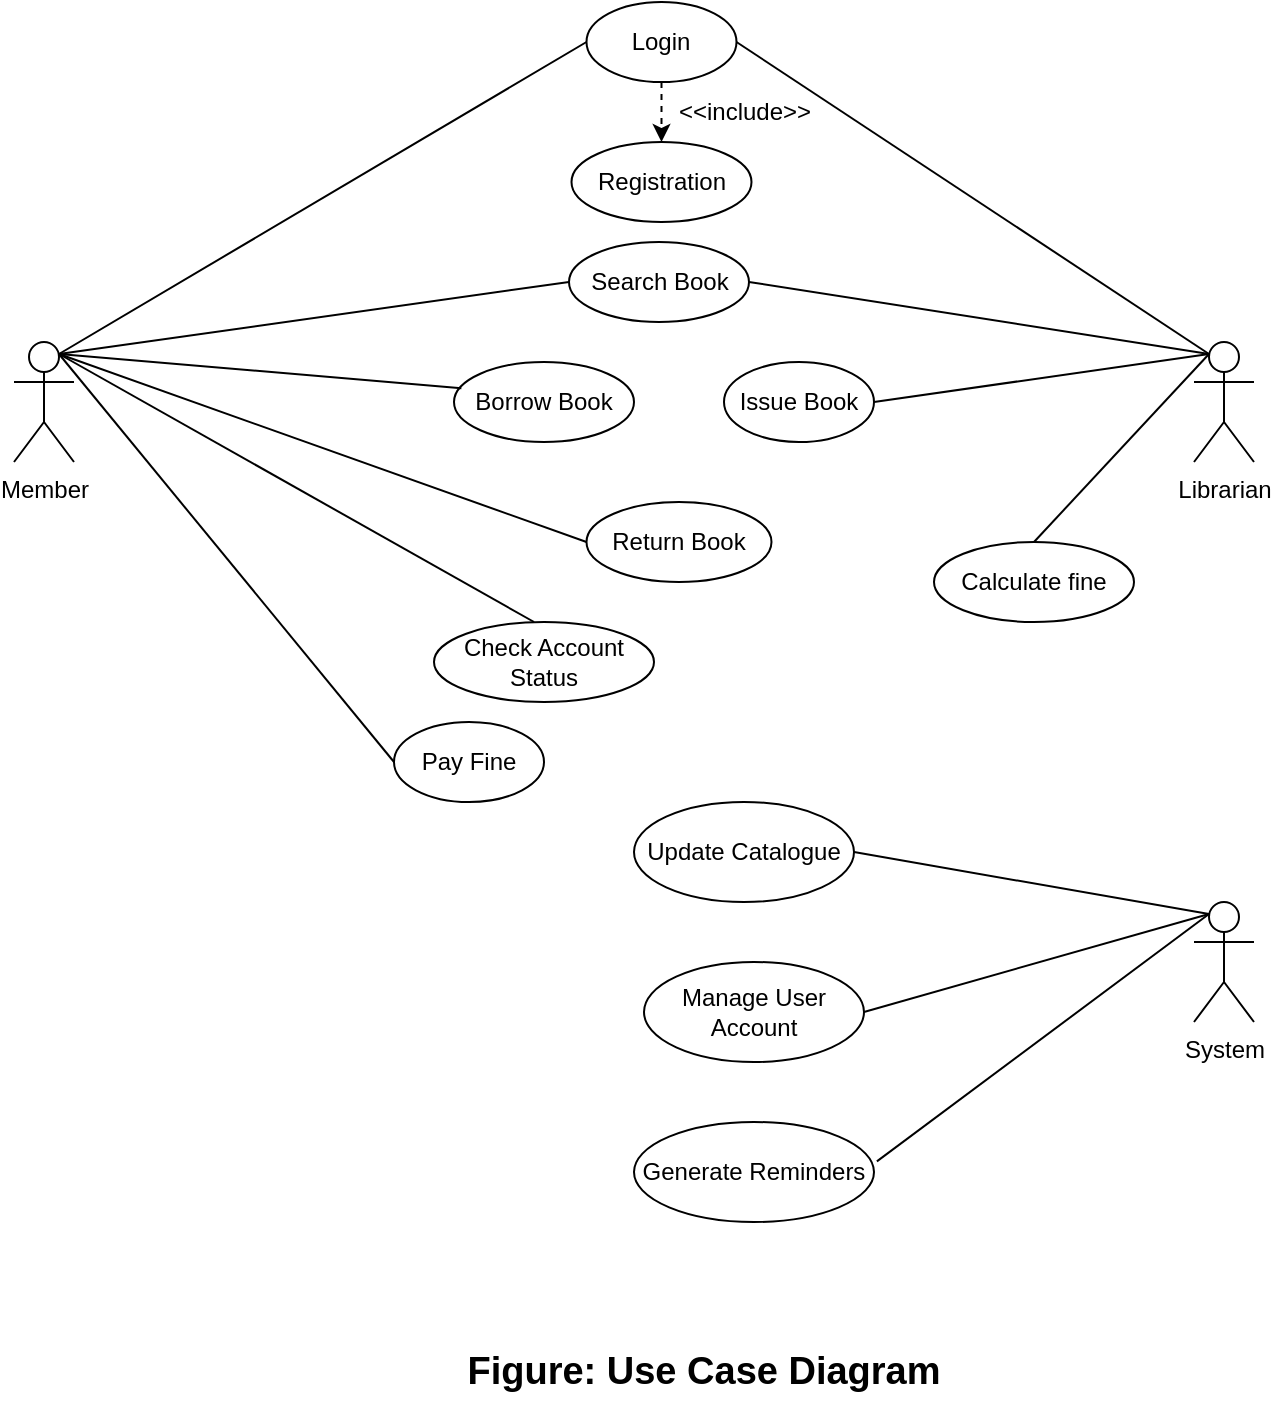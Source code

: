 <mxfile version="25.0.3">
  <diagram name="Page-1" id="ekb2LiPQlawxA0WvKHZZ">
    <mxGraphModel dx="1400" dy="795" grid="1" gridSize="10" guides="1" tooltips="1" connect="1" arrows="1" fold="1" page="1" pageScale="1" pageWidth="850" pageHeight="1100" math="0" shadow="0">
      <root>
        <mxCell id="0" />
        <mxCell id="1" parent="0" />
        <mxCell id="Hx_QQZFlWXEFTFyYz1nC-1" value="Member" style="shape=umlActor;verticalLabelPosition=bottom;verticalAlign=top;html=1;outlineConnect=0;" vertex="1" parent="1">
          <mxGeometry x="70" y="240" width="30" height="60" as="geometry" />
        </mxCell>
        <mxCell id="Hx_QQZFlWXEFTFyYz1nC-4" value="Librarian" style="shape=umlActor;verticalLabelPosition=bottom;verticalAlign=top;html=1;outlineConnect=0;" vertex="1" parent="1">
          <mxGeometry x="660" y="240" width="30" height="60" as="geometry" />
        </mxCell>
        <mxCell id="Hx_QQZFlWXEFTFyYz1nC-7" value="System" style="shape=umlActor;verticalLabelPosition=bottom;verticalAlign=top;html=1;outlineConnect=0;" vertex="1" parent="1">
          <mxGeometry x="660" y="520" width="30" height="60" as="geometry" />
        </mxCell>
        <mxCell id="Hx_QQZFlWXEFTFyYz1nC-8" value="Login" style="ellipse;whiteSpace=wrap;html=1;" vertex="1" parent="1">
          <mxGeometry x="356.25" y="70" width="75" height="40" as="geometry" />
        </mxCell>
        <mxCell id="Hx_QQZFlWXEFTFyYz1nC-9" value="Registration" style="ellipse;whiteSpace=wrap;html=1;" vertex="1" parent="1">
          <mxGeometry x="348.75" y="140" width="90" height="40" as="geometry" />
        </mxCell>
        <mxCell id="Hx_QQZFlWXEFTFyYz1nC-10" value="Search Book" style="ellipse;whiteSpace=wrap;html=1;" vertex="1" parent="1">
          <mxGeometry x="347.5" y="190" width="90" height="40" as="geometry" />
        </mxCell>
        <mxCell id="Hx_QQZFlWXEFTFyYz1nC-11" value="Borrow Book" style="ellipse;whiteSpace=wrap;html=1;" vertex="1" parent="1">
          <mxGeometry x="290" y="250" width="90" height="40" as="geometry" />
        </mxCell>
        <mxCell id="Hx_QQZFlWXEFTFyYz1nC-12" value="Return Book" style="ellipse;whiteSpace=wrap;html=1;" vertex="1" parent="1">
          <mxGeometry x="356.25" y="320" width="92.5" height="40" as="geometry" />
        </mxCell>
        <mxCell id="Hx_QQZFlWXEFTFyYz1nC-13" value="Calculate fine" style="ellipse;whiteSpace=wrap;html=1;" vertex="1" parent="1">
          <mxGeometry x="530" y="340" width="100" height="40" as="geometry" />
        </mxCell>
        <mxCell id="Hx_QQZFlWXEFTFyYz1nC-14" value="Issue Book" style="ellipse;whiteSpace=wrap;html=1;" vertex="1" parent="1">
          <mxGeometry x="425" y="250" width="75" height="40" as="geometry" />
        </mxCell>
        <mxCell id="Hx_QQZFlWXEFTFyYz1nC-15" value="Check Account Status" style="ellipse;whiteSpace=wrap;html=1;" vertex="1" parent="1">
          <mxGeometry x="280" y="380" width="110" height="40" as="geometry" />
        </mxCell>
        <mxCell id="Hx_QQZFlWXEFTFyYz1nC-16" value="Pay Fine" style="ellipse;whiteSpace=wrap;html=1;" vertex="1" parent="1">
          <mxGeometry x="260" y="430" width="75" height="40" as="geometry" />
        </mxCell>
        <mxCell id="Hx_QQZFlWXEFTFyYz1nC-18" value="Update Catalogue" style="ellipse;whiteSpace=wrap;html=1;" vertex="1" parent="1">
          <mxGeometry x="380" y="470" width="110" height="50" as="geometry" />
        </mxCell>
        <mxCell id="Hx_QQZFlWXEFTFyYz1nC-19" value="Manage User Account" style="ellipse;whiteSpace=wrap;html=1;" vertex="1" parent="1">
          <mxGeometry x="385" y="550" width="110" height="50" as="geometry" />
        </mxCell>
        <mxCell id="Hx_QQZFlWXEFTFyYz1nC-20" value="Generate Reminders" style="ellipse;whiteSpace=wrap;html=1;" vertex="1" parent="1">
          <mxGeometry x="380" y="630" width="120" height="50" as="geometry" />
        </mxCell>
        <mxCell id="Hx_QQZFlWXEFTFyYz1nC-25" value="" style="endArrow=none;html=1;rounded=0;entryX=1;entryY=0.5;entryDx=0;entryDy=0;exitX=0.25;exitY=0.1;exitDx=0;exitDy=0;exitPerimeter=0;" edge="1" parent="1" source="Hx_QQZFlWXEFTFyYz1nC-4" target="Hx_QQZFlWXEFTFyYz1nC-8">
          <mxGeometry width="50" height="50" relative="1" as="geometry">
            <mxPoint x="670" y="250" as="sourcePoint" />
            <mxPoint x="410" y="330" as="targetPoint" />
          </mxGeometry>
        </mxCell>
        <mxCell id="Hx_QQZFlWXEFTFyYz1nC-26" value="" style="endArrow=none;html=1;rounded=0;entryX=0;entryY=0.5;entryDx=0;entryDy=0;exitX=0.75;exitY=0.1;exitDx=0;exitDy=0;exitPerimeter=0;" edge="1" parent="1" source="Hx_QQZFlWXEFTFyYz1nC-1" target="Hx_QQZFlWXEFTFyYz1nC-8">
          <mxGeometry width="50" height="50" relative="1" as="geometry">
            <mxPoint x="100" y="240" as="sourcePoint" />
            <mxPoint x="410" y="330" as="targetPoint" />
          </mxGeometry>
        </mxCell>
        <mxCell id="Hx_QQZFlWXEFTFyYz1nC-30" value="" style="endArrow=none;html=1;rounded=0;exitX=0.75;exitY=0.1;exitDx=0;exitDy=0;exitPerimeter=0;entryX=0;entryY=0.5;entryDx=0;entryDy=0;" edge="1" parent="1" source="Hx_QQZFlWXEFTFyYz1nC-1" target="Hx_QQZFlWXEFTFyYz1nC-10">
          <mxGeometry width="50" height="50" relative="1" as="geometry">
            <mxPoint x="360" y="270" as="sourcePoint" />
            <mxPoint x="410" y="220" as="targetPoint" />
          </mxGeometry>
        </mxCell>
        <mxCell id="Hx_QQZFlWXEFTFyYz1nC-33" value="" style="group" vertex="1" connectable="0" parent="1">
          <mxGeometry x="390" y="110" width="90" height="30" as="geometry" />
        </mxCell>
        <mxCell id="Hx_QQZFlWXEFTFyYz1nC-28" value="" style="html=1;labelBackgroundColor=#ffffff;startArrow=none;startFill=0;startSize=6;endArrow=classic;endFill=1;endSize=6;jettySize=auto;orthogonalLoop=1;strokeWidth=1;dashed=1;fontSize=14;rounded=0;exitX=0.5;exitY=1;exitDx=0;exitDy=0;entryX=0.5;entryY=0;entryDx=0;entryDy=0;" edge="1" parent="Hx_QQZFlWXEFTFyYz1nC-33" source="Hx_QQZFlWXEFTFyYz1nC-8" target="Hx_QQZFlWXEFTFyYz1nC-9">
          <mxGeometry width="60" height="60" relative="1" as="geometry">
            <mxPoint x="-40" y="270" as="sourcePoint" />
            <mxPoint x="20" y="210" as="targetPoint" />
          </mxGeometry>
        </mxCell>
        <mxCell id="Hx_QQZFlWXEFTFyYz1nC-29" value="&amp;lt;&amp;lt;include&amp;gt;&amp;gt;" style="text;html=1;align=center;verticalAlign=middle;resizable=0;points=[];autosize=1;strokeColor=none;fillColor=none;" vertex="1" parent="Hx_QQZFlWXEFTFyYz1nC-33">
          <mxGeometry width="90" height="30" as="geometry" />
        </mxCell>
        <mxCell id="Hx_QQZFlWXEFTFyYz1nC-34" value="" style="endArrow=none;html=1;rounded=0;exitX=0.25;exitY=0.1;exitDx=0;exitDy=0;exitPerimeter=0;entryX=1;entryY=0.5;entryDx=0;entryDy=0;" edge="1" parent="1" source="Hx_QQZFlWXEFTFyYz1nC-4" target="Hx_QQZFlWXEFTFyYz1nC-10">
          <mxGeometry width="50" height="50" relative="1" as="geometry">
            <mxPoint x="360" y="220" as="sourcePoint" />
            <mxPoint x="410" y="170" as="targetPoint" />
          </mxGeometry>
        </mxCell>
        <mxCell id="Hx_QQZFlWXEFTFyYz1nC-35" value="" style="endArrow=none;html=1;rounded=0;exitX=0.25;exitY=0.1;exitDx=0;exitDy=0;exitPerimeter=0;entryX=1;entryY=0.5;entryDx=0;entryDy=0;" edge="1" parent="1" source="Hx_QQZFlWXEFTFyYz1nC-4" target="Hx_QQZFlWXEFTFyYz1nC-14">
          <mxGeometry width="50" height="50" relative="1" as="geometry">
            <mxPoint x="658" y="246" as="sourcePoint" />
            <mxPoint x="448" y="220" as="targetPoint" />
          </mxGeometry>
        </mxCell>
        <mxCell id="Hx_QQZFlWXEFTFyYz1nC-36" value="" style="endArrow=none;html=1;rounded=0;exitX=0.041;exitY=0.328;exitDx=0;exitDy=0;exitPerimeter=0;entryX=0.75;entryY=0.1;entryDx=0;entryDy=0;entryPerimeter=0;" edge="1" parent="1" source="Hx_QQZFlWXEFTFyYz1nC-11" target="Hx_QQZFlWXEFTFyYz1nC-1">
          <mxGeometry width="50" height="50" relative="1" as="geometry">
            <mxPoint x="668" y="256" as="sourcePoint" />
            <mxPoint x="458" y="230" as="targetPoint" />
          </mxGeometry>
        </mxCell>
        <mxCell id="Hx_QQZFlWXEFTFyYz1nC-37" value="" style="endArrow=none;html=1;rounded=0;exitX=0.455;exitY=0;exitDx=0;exitDy=0;exitPerimeter=0;entryX=0.75;entryY=0.1;entryDx=0;entryDy=0;entryPerimeter=0;" edge="1" parent="1" source="Hx_QQZFlWXEFTFyYz1nC-15" target="Hx_QQZFlWXEFTFyYz1nC-1">
          <mxGeometry width="50" height="50" relative="1" as="geometry">
            <mxPoint x="678" y="266" as="sourcePoint" />
            <mxPoint x="468" y="240" as="targetPoint" />
          </mxGeometry>
        </mxCell>
        <mxCell id="Hx_QQZFlWXEFTFyYz1nC-38" value="" style="endArrow=none;html=1;rounded=0;exitX=0;exitY=0.5;exitDx=0;exitDy=0;entryX=0.75;entryY=0.1;entryDx=0;entryDy=0;entryPerimeter=0;" edge="1" parent="1" source="Hx_QQZFlWXEFTFyYz1nC-16" target="Hx_QQZFlWXEFTFyYz1nC-1">
          <mxGeometry width="50" height="50" relative="1" as="geometry">
            <mxPoint x="250" y="330" as="sourcePoint" />
            <mxPoint x="133" y="246" as="targetPoint" />
          </mxGeometry>
        </mxCell>
        <mxCell id="Hx_QQZFlWXEFTFyYz1nC-41" value="" style="endArrow=none;html=1;rounded=0;exitX=0;exitY=0.5;exitDx=0;exitDy=0;entryX=0.75;entryY=0.1;entryDx=0;entryDy=0;entryPerimeter=0;" edge="1" parent="1" source="Hx_QQZFlWXEFTFyYz1nC-12" target="Hx_QQZFlWXEFTFyYz1nC-1">
          <mxGeometry width="50" height="50" relative="1" as="geometry">
            <mxPoint x="340" y="390" as="sourcePoint" />
            <mxPoint x="100" y="250" as="targetPoint" />
          </mxGeometry>
        </mxCell>
        <mxCell id="Hx_QQZFlWXEFTFyYz1nC-42" value="" style="endArrow=none;html=1;rounded=0;exitX=1;exitY=0.5;exitDx=0;exitDy=0;entryX=0.25;entryY=0.1;entryDx=0;entryDy=0;entryPerimeter=0;" edge="1" parent="1" source="Hx_QQZFlWXEFTFyYz1nC-18" target="Hx_QQZFlWXEFTFyYz1nC-7">
          <mxGeometry width="50" height="50" relative="1" as="geometry">
            <mxPoint x="490" y="520" as="sourcePoint" />
            <mxPoint x="708.75" y="426" as="targetPoint" />
          </mxGeometry>
        </mxCell>
        <mxCell id="Hx_QQZFlWXEFTFyYz1nC-43" value="" style="endArrow=none;html=1;rounded=0;exitX=1;exitY=0.5;exitDx=0;exitDy=0;entryX=0.25;entryY=0.1;entryDx=0;entryDy=0;entryPerimeter=0;" edge="1" parent="1" source="Hx_QQZFlWXEFTFyYz1nC-19" target="Hx_QQZFlWXEFTFyYz1nC-7">
          <mxGeometry width="50" height="50" relative="1" as="geometry">
            <mxPoint x="459" y="350" as="sourcePoint" />
            <mxPoint x="670" y="530" as="targetPoint" />
          </mxGeometry>
        </mxCell>
        <mxCell id="Hx_QQZFlWXEFTFyYz1nC-44" value="" style="endArrow=none;html=1;rounded=0;exitX=1.012;exitY=0.394;exitDx=0;exitDy=0;exitPerimeter=0;entryX=0.25;entryY=0.1;entryDx=0;entryDy=0;entryPerimeter=0;" edge="1" parent="1" source="Hx_QQZFlWXEFTFyYz1nC-20" target="Hx_QQZFlWXEFTFyYz1nC-7">
          <mxGeometry width="50" height="50" relative="1" as="geometry">
            <mxPoint x="500" y="585" as="sourcePoint" />
            <mxPoint x="680" y="540" as="targetPoint" />
          </mxGeometry>
        </mxCell>
        <mxCell id="Hx_QQZFlWXEFTFyYz1nC-45" value="" style="endArrow=none;html=1;rounded=0;entryX=0.5;entryY=0;entryDx=0;entryDy=0;exitX=0.25;exitY=0.1;exitDx=0;exitDy=0;exitPerimeter=0;" edge="1" parent="1" source="Hx_QQZFlWXEFTFyYz1nC-4" target="Hx_QQZFlWXEFTFyYz1nC-13">
          <mxGeometry width="50" height="50" relative="1" as="geometry">
            <mxPoint x="670" y="250" as="sourcePoint" />
            <mxPoint x="510" y="280" as="targetPoint" />
          </mxGeometry>
        </mxCell>
        <mxCell id="Hx_QQZFlWXEFTFyYz1nC-47" value="&lt;font style=&quot;font-size: 19px;&quot;&gt;&lt;b&gt;Figure: Use Case Diagram&lt;/b&gt;&lt;/font&gt;" style="text;html=1;align=center;verticalAlign=middle;whiteSpace=wrap;rounded=0;" vertex="1" parent="1">
          <mxGeometry x="280" y="740" width="270" height="30" as="geometry" />
        </mxCell>
      </root>
    </mxGraphModel>
  </diagram>
</mxfile>
